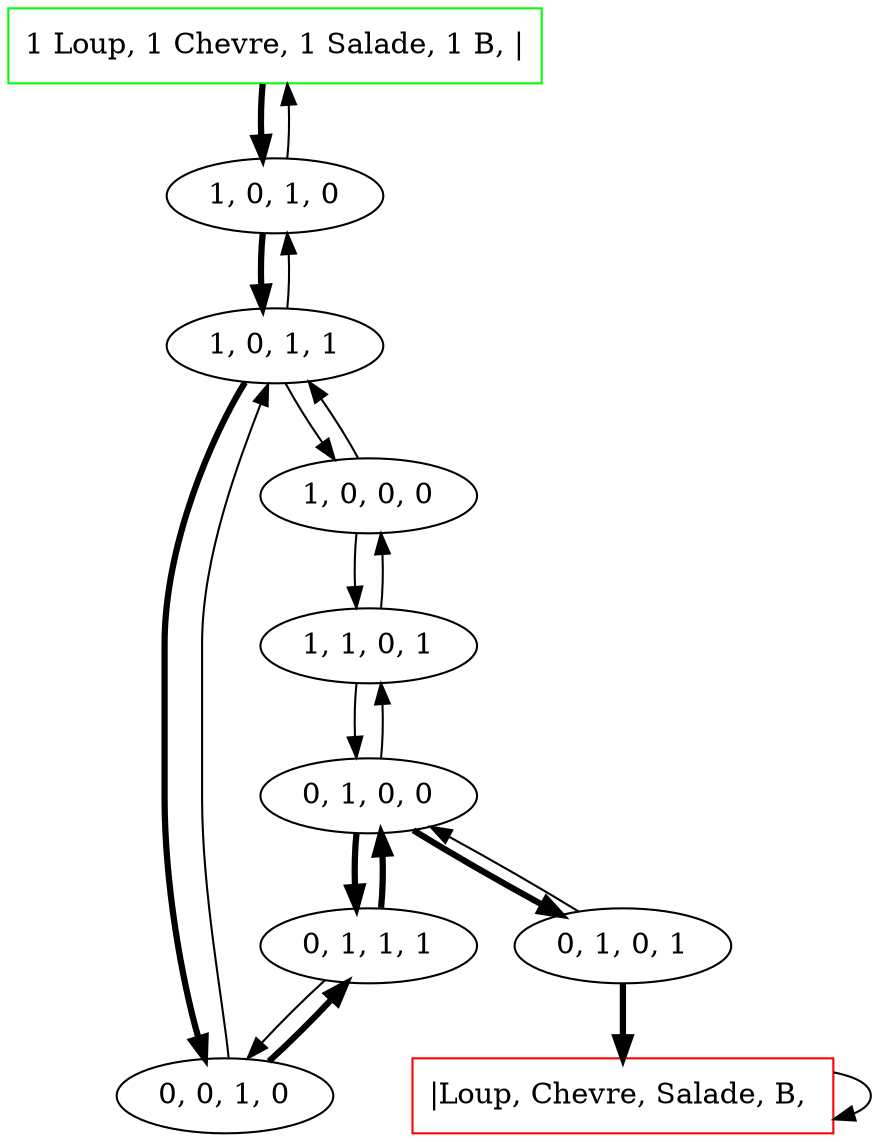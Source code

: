 digraph LCS_Sol_ {
	initial [label="1 Loup, 1 Chevre, 1 Salade, 1 B, |" color=green shape=box]
	final [label="|Loup, Chevre, Salade, B, " color=red shape=box]
	initial -> "1, 0, 1, 0" [penwidth=3]
	"1, 0, 1, 0" -> "1, 0, 1, 1" [penwidth=3]
	"1, 0, 1, 0" -> initial
	"1, 0, 1, 1" -> "1, 0, 1, 0"
	"1, 0, 1, 1" -> "0, 0, 1, 0" [penwidth=3]
	"1, 0, 1, 1" -> "1, 0, 0, 0"
	"1, 0, 0, 0" -> "1, 1, 0, 1"
	"1, 0, 0, 0" -> "1, 0, 1, 1"
	"1, 1, 0, 1" -> "0, 1, 0, 0"
	"1, 1, 0, 1" -> "1, 0, 0, 0"
	"0, 1, 0, 0" -> "0, 1, 0, 1" [penwidth=3]
	"0, 1, 0, 0" -> "1, 1, 0, 1"
	"0, 1, 0, 0" -> "0, 1, 1, 1" [penwidth=3]
	"0, 1, 1, 1" -> "0, 0, 1, 0"
	"0, 1, 1, 1" -> "0, 1, 0, 0" [penwidth=3]
	"0, 0, 1, 0" -> "1, 0, 1, 1"
	"0, 0, 1, 0" -> "0, 1, 1, 1" [penwidth=3]
	"0, 1, 0, 1" -> "0, 1, 0, 0"
	"0, 1, 0, 1" -> final [penwidth=3]
	final -> final
}
